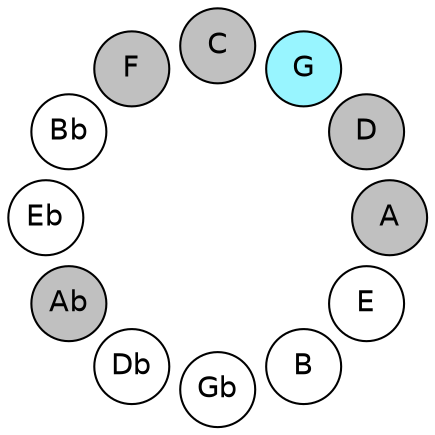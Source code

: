 
graph {

layout = circo;
mindist = .1

node [shape = circle, fontname = Helvetica, margin = 0, style = filled]
edge [style=invis]

subgraph 1 {
	E -- B -- Gb -- Db -- Ab -- Eb -- Bb -- F -- C -- G -- D -- A -- E
}

E [fillcolor = white];
B [fillcolor = white];
Gb [fillcolor = white];
Db [fillcolor = white];
Ab [fillcolor = gray];
Eb [fillcolor = white];
Bb [fillcolor = white];
F [fillcolor = gray];
C [fillcolor = gray];
G [fillcolor = cadetblue1];
D [fillcolor = gray];
A [fillcolor = gray];
}
